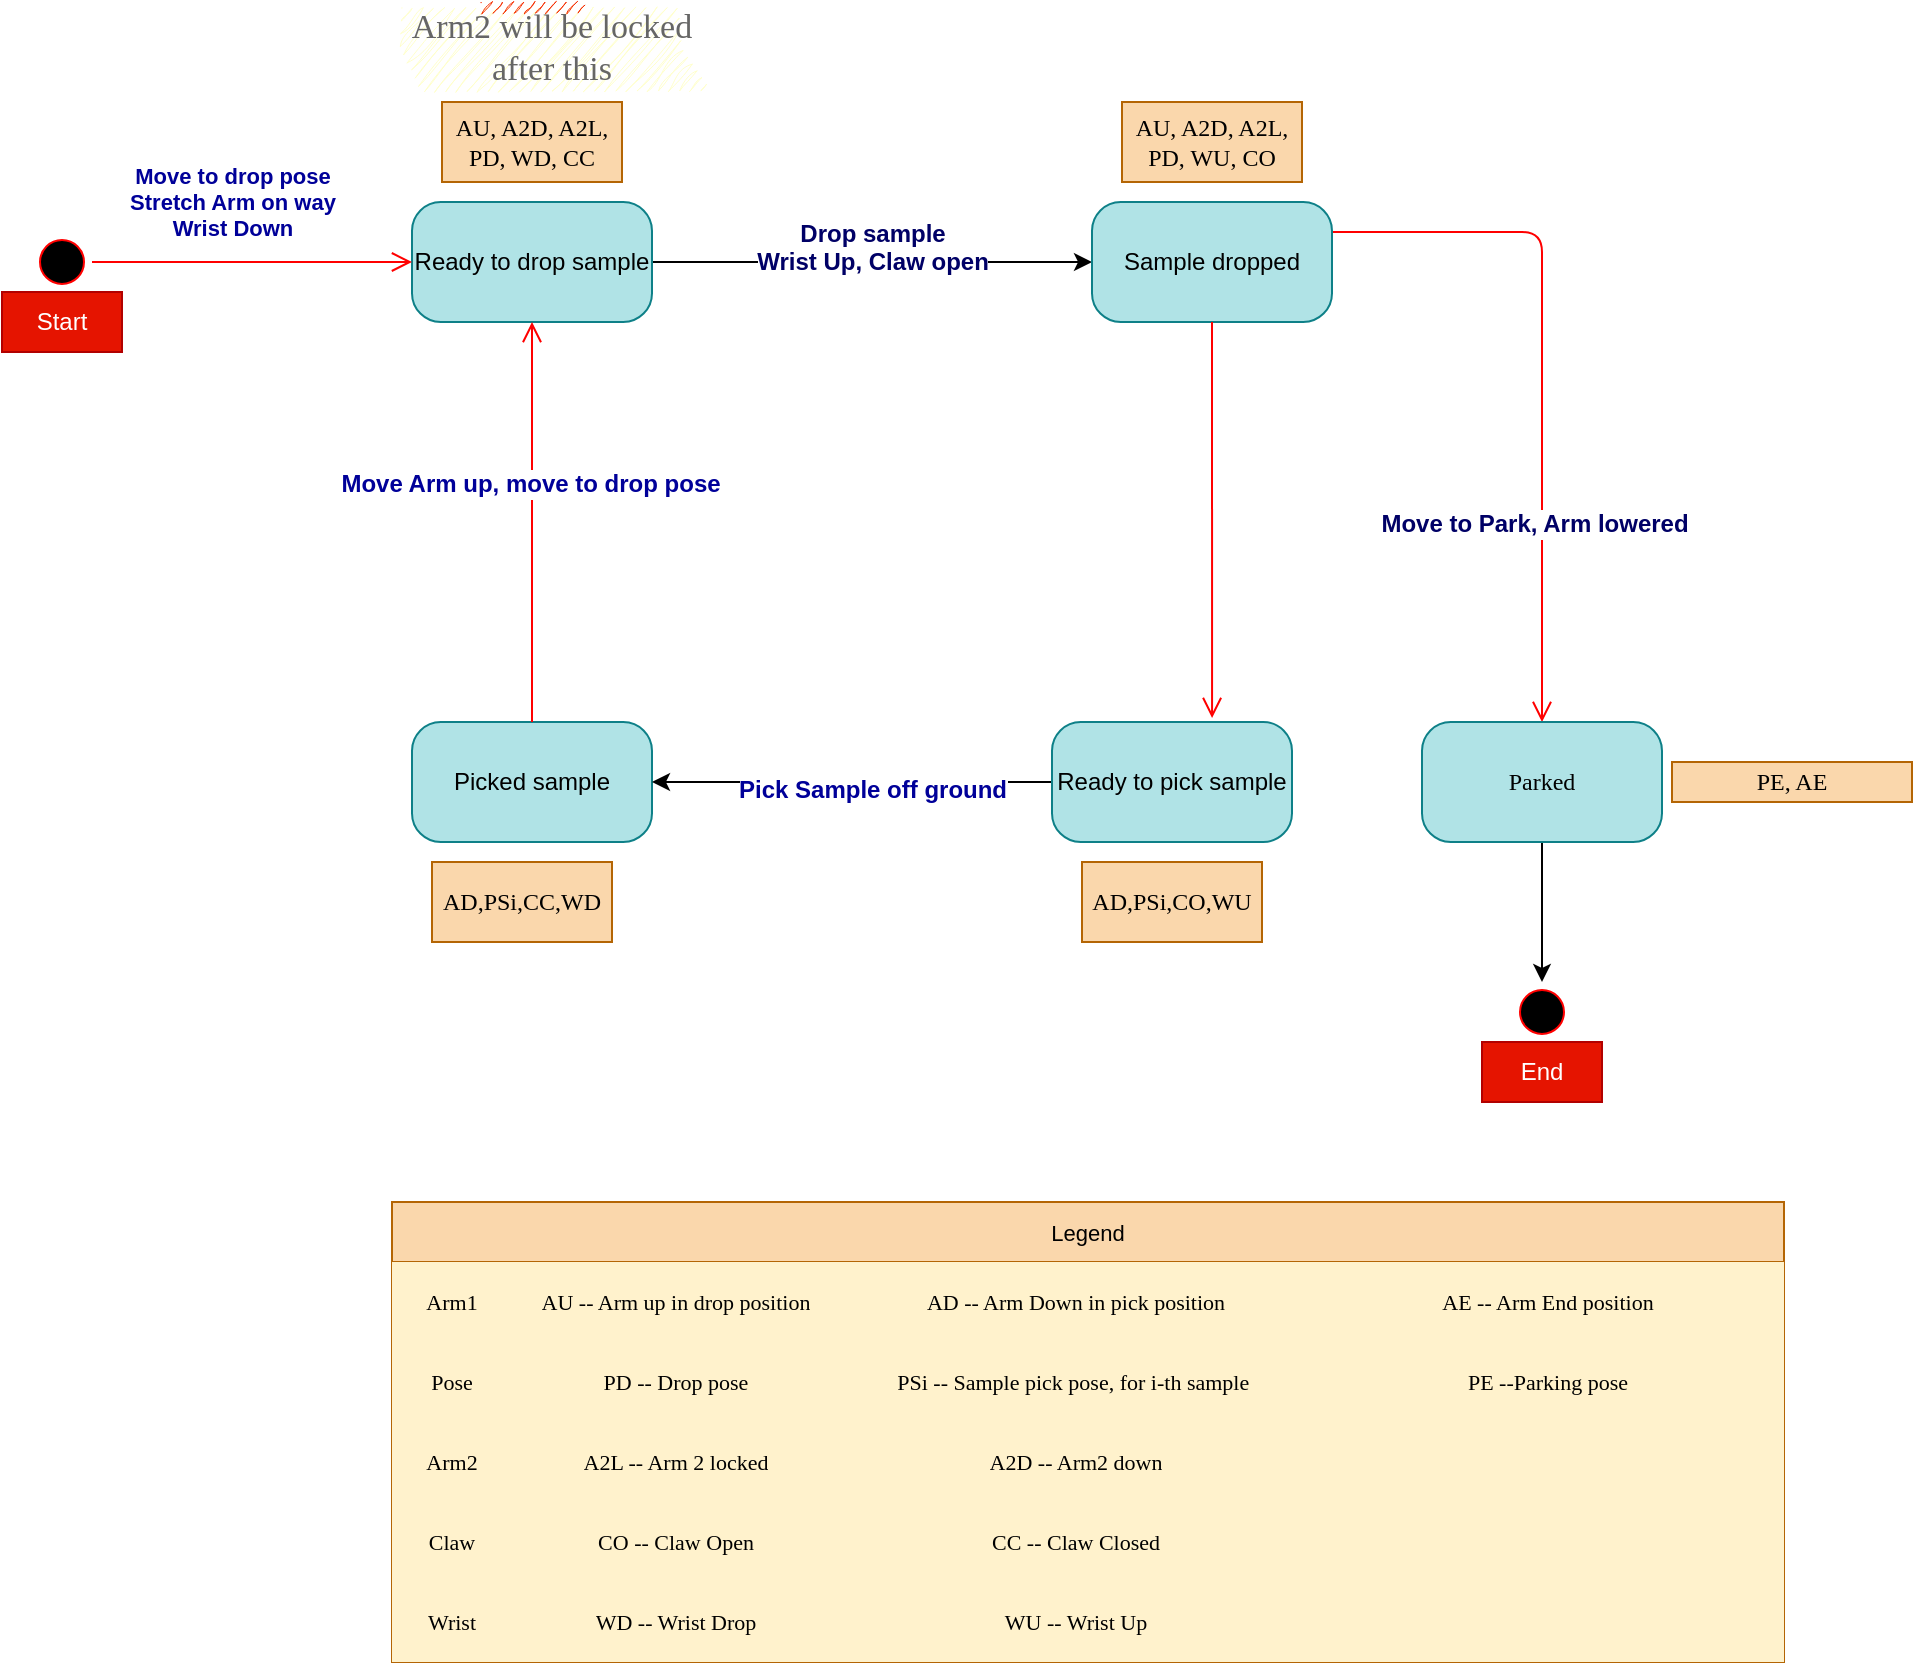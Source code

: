 <mxfile version="25.0.2" pages="2">
  <diagram name="Page-1" id="58cdce13-f638-feb5-8d6f-7d28b1aa9fa0">
    <mxGraphModel dx="1098" dy="822" grid="1" gridSize="10" guides="1" tooltips="1" connect="1" arrows="1" fold="1" page="1" pageScale="1" pageWidth="1100" pageHeight="850" background="none" math="0" shadow="0">
      <root>
        <mxCell id="0" />
        <mxCell id="1" parent="0" />
        <mxCell id="382b91b5511bd0f7-1" value="" style="ellipse;html=1;shape=startState;fillColor=#000000;strokeColor=#ff0000;rounded=1;shadow=0;comic=0;labelBackgroundColor=none;fontFamily=Verdana;fontSize=12;fontColor=#000000;align=center;direction=south;" parent="1" vertex="1">
          <mxGeometry x="50" y="135" width="30" height="30" as="geometry" />
        </mxCell>
        <mxCell id="382b91b5511bd0f7-5" value="&lt;span style=&quot;font-family: Helvetica;&quot;&gt;Picked sample&lt;/span&gt;" style="rounded=1;whiteSpace=wrap;html=1;arcSize=24;fillColor=#b0e3e6;strokeColor=#0e8088;shadow=0;comic=0;labelBackgroundColor=none;fontFamily=Verdana;fontSize=12;align=center;" parent="1" vertex="1">
          <mxGeometry x="240" y="380" width="120" height="60" as="geometry" />
        </mxCell>
        <mxCell id="01pO1KacWcKC29GbYGNJ-18" value="&#xa;&lt;span style=&quot;font-family: Helvetica; font-style: normal; font-variant-ligatures: normal; font-variant-caps: normal; letter-spacing: normal; orphans: 2; text-align: center; text-indent: 0px; text-transform: none; widows: 2; word-spacing: 0px; -webkit-text-stroke-width: 0px; white-space: nowrap; background-color: rgb(255, 255, 255); text-decoration-thickness: initial; text-decoration-style: initial; text-decoration-color: initial; float: none; display: inline !important;&quot;&gt;Drop sample&lt;/span&gt;&lt;div style=&quot;forced-color-adjust: none; font-family: Helvetica; font-style: normal; font-variant-ligatures: normal; font-variant-caps: normal; letter-spacing: normal; orphans: 2; text-align: center; text-indent: 0px; text-transform: none; widows: 2; word-spacing: 0px; -webkit-text-stroke-width: 0px; white-space: nowrap; text-decoration-thickness: initial; text-decoration-style: initial; text-decoration-color: initial;&quot;&gt;Wrist Up, Claw open&lt;/div&gt;&#xa;&#xa;" style="edgeStyle=orthogonalEdgeStyle;rounded=0;orthogonalLoop=1;jettySize=auto;html=1;entryX=0;entryY=0.5;entryDx=0;entryDy=0;fontColor=#000066;fontSize=12;fontStyle=1" edge="1" parent="1" source="382b91b5511bd0f7-6" target="382b91b5511bd0f7-7">
          <mxGeometry relative="1" as="geometry" />
        </mxCell>
        <mxCell id="382b91b5511bd0f7-6" value="&lt;div&gt;&lt;/div&gt;&lt;div&gt;&lt;span style=&quot;font-family: Helvetica;&quot;&gt;Ready to drop sample&lt;/span&gt;&lt;br&gt;&lt;/div&gt;" style="rounded=1;whiteSpace=wrap;html=1;arcSize=24;fillColor=#b0e3e6;strokeColor=#0e8088;shadow=0;comic=0;labelBackgroundColor=none;fontFamily=Verdana;fontSize=12;align=center;" parent="1" vertex="1">
          <mxGeometry x="240" y="120" width="120" height="60" as="geometry" />
        </mxCell>
        <mxCell id="3cde6dad864a17aa-3" style="edgeStyle=orthogonalEdgeStyle;html=1;exitX=1;exitY=0.25;entryX=0.5;entryY=0;labelBackgroundColor=none;endArrow=open;endSize=8;strokeColor=#ff0000;fontFamily=Verdana;fontSize=12;align=left;entryDx=0;entryDy=0;" parent="1" source="382b91b5511bd0f7-7" target="382b91b5511bd0f7-9" edge="1">
          <mxGeometry relative="1" as="geometry" />
        </mxCell>
        <mxCell id="01pO1KacWcKC29GbYGNJ-10" value="Move to Park, Arm lowered" style="edgeLabel;html=1;align=center;verticalAlign=middle;resizable=0;points=[];rounded=0;strokeColor=default;fontFamily=Helvetica;fontSize=12;fontColor=#000066;labelBackgroundColor=default;fontStyle=1" vertex="1" connectable="0" parent="3cde6dad864a17aa-3">
          <mxGeometry x="0.431" y="-4" relative="1" as="geometry">
            <mxPoint as="offset" />
          </mxGeometry>
        </mxCell>
        <mxCell id="382b91b5511bd0f7-7" value="&lt;span style=&quot;font-family: Helvetica;&quot;&gt;Sample dropped&lt;/span&gt;" style="rounded=1;whiteSpace=wrap;html=1;arcSize=24;fillColor=#b0e3e6;strokeColor=#0e8088;shadow=0;comic=0;labelBackgroundColor=none;fontFamily=Verdana;fontSize=12;align=center;" parent="1" vertex="1">
          <mxGeometry x="580" y="120" width="120" height="60" as="geometry" />
        </mxCell>
        <mxCell id="01pO1KacWcKC29GbYGNJ-11" style="edgeStyle=orthogonalEdgeStyle;rounded=0;orthogonalLoop=1;jettySize=auto;html=1;" edge="1" parent="1" source="382b91b5511bd0f7-9" target="01pO1KacWcKC29GbYGNJ-9">
          <mxGeometry relative="1" as="geometry" />
        </mxCell>
        <mxCell id="382b91b5511bd0f7-9" value="Parked" style="rounded=1;whiteSpace=wrap;html=1;arcSize=24;fillColor=#b0e3e6;strokeColor=#0e8088;shadow=0;comic=0;labelBackgroundColor=none;fontFamily=Verdana;fontSize=12;align=center;" parent="1" vertex="1">
          <mxGeometry x="745" y="380" width="120" height="60" as="geometry" />
        </mxCell>
        <mxCell id="2a3bc250acf0617d-9" style="edgeStyle=orthogonalEdgeStyle;html=1;labelBackgroundColor=none;endArrow=open;endSize=8;strokeColor=#ff0000;fontFamily=Verdana;fontSize=12;align=left;" parent="1" source="382b91b5511bd0f7-1" target="382b91b5511bd0f7-6" edge="1">
          <mxGeometry relative="1" as="geometry" />
        </mxCell>
        <mxCell id="01pO1KacWcKC29GbYGNJ-4" value="Move to drop pose&lt;div&gt;Stretch Arm on way&lt;/div&gt;&lt;div&gt;Wrist Down&lt;/div&gt;" style="edgeLabel;html=1;align=center;verticalAlign=middle;resizable=0;points=[];fontStyle=1;fontColor=#000099;" vertex="1" connectable="0" parent="2a3bc250acf0617d-9">
          <mxGeometry x="-0.225" y="-4" relative="1" as="geometry">
            <mxPoint x="8" y="-34" as="offset" />
          </mxGeometry>
        </mxCell>
        <mxCell id="2a3bc250acf0617d-11" style="edgeStyle=orthogonalEdgeStyle;html=1;entryX=0.667;entryY=-0.033;labelBackgroundColor=none;endArrow=open;endSize=8;strokeColor=#ff0000;fontFamily=Verdana;fontSize=12;align=left;exitX=0.5;exitY=1;entryDx=0;entryDy=0;entryPerimeter=0;" parent="1" source="382b91b5511bd0f7-7" target="01pO1KacWcKC29GbYGNJ-14" edge="1">
          <mxGeometry relative="1" as="geometry">
            <mxPoint x="520" y="300" as="sourcePoint" />
            <Array as="points" />
          </mxGeometry>
        </mxCell>
        <mxCell id="2a3bc250acf0617d-12" style="edgeStyle=orthogonalEdgeStyle;html=1;exitX=0.5;exitY=0;entryX=0.5;entryY=1;labelBackgroundColor=none;endArrow=open;endSize=8;strokeColor=#ff0000;fontFamily=Verdana;fontSize=12;align=left;entryDx=0;entryDy=0;exitDx=0;exitDy=0;" parent="1" source="382b91b5511bd0f7-5" target="382b91b5511bd0f7-6" edge="1">
          <mxGeometry relative="1" as="geometry" />
        </mxCell>
        <mxCell id="01pO1KacWcKC29GbYGNJ-20" value="Move Arm up, move to drop pose" style="edgeLabel;html=1;align=center;verticalAlign=middle;resizable=0;points=[];fontStyle=1;fontSize=12;fontColor=#000099;" vertex="1" connectable="0" parent="2a3bc250acf0617d-12">
          <mxGeometry x="0.19" y="1" relative="1" as="geometry">
            <mxPoint as="offset" />
          </mxGeometry>
        </mxCell>
        <mxCell id="01pO1KacWcKC29GbYGNJ-2" value="Start" style="text;html=1;align=center;verticalAlign=middle;whiteSpace=wrap;rounded=0;fillColor=#e51400;fontColor=#ffffff;strokeColor=#B20000;" vertex="1" parent="1">
          <mxGeometry x="35" y="165" width="60" height="30" as="geometry" />
        </mxCell>
        <mxCell id="01pO1KacWcKC29GbYGNJ-6" value="&lt;span style=&quot;font-family: Verdana;&quot;&gt;AU, A2D, A2L, PD, WD, CC&lt;/span&gt;" style="text;html=1;align=center;verticalAlign=middle;whiteSpace=wrap;rounded=0;fillColor=#fad7ac;strokeColor=#b46504;" vertex="1" parent="1">
          <mxGeometry x="255" y="70" width="90" height="40" as="geometry" />
        </mxCell>
        <mxCell id="01pO1KacWcKC29GbYGNJ-7" value="&lt;span style=&quot;font-family: Verdana;&quot;&gt;PE, AE&lt;/span&gt;" style="text;html=1;align=center;verticalAlign=middle;whiteSpace=wrap;rounded=0;fillColor=#fad7ac;strokeColor=#b46504;" vertex="1" parent="1">
          <mxGeometry x="870" y="400" width="120" height="20" as="geometry" />
        </mxCell>
        <mxCell id="01pO1KacWcKC29GbYGNJ-8" value="Arm2 will be locked after this" style="strokeWidth=1;shadow=0;dashed=0;align=center;html=1;shape=mxgraph.mockup.text.stickyNote2;fontColor=#666666;mainText=;fontSize=17;whiteSpace=wrap;fillColor=#ffffcc;strokeColor=#F62E00;fontFamily=Comic Sans MS;sketch=1;curveFitting=1;jiggle=2;" vertex="1" parent="1">
          <mxGeometry x="230" y="20" width="160" height="45" as="geometry" />
        </mxCell>
        <mxCell id="01pO1KacWcKC29GbYGNJ-9" value="" style="ellipse;html=1;shape=startState;fillColor=#000000;strokeColor=#ff0000;rounded=1;shadow=0;comic=0;labelBackgroundColor=none;fontFamily=Verdana;fontSize=12;fontColor=#000000;align=center;direction=south;" vertex="1" parent="1">
          <mxGeometry x="790" y="510" width="30" height="30" as="geometry" />
        </mxCell>
        <mxCell id="01pO1KacWcKC29GbYGNJ-12" value="End" style="text;html=1;align=center;verticalAlign=middle;whiteSpace=wrap;rounded=0;fillColor=#e51400;fontColor=#ffffff;strokeColor=#B20000;" vertex="1" parent="1">
          <mxGeometry x="775" y="540" width="60" height="30" as="geometry" />
        </mxCell>
        <mxCell id="01pO1KacWcKC29GbYGNJ-17" style="edgeStyle=orthogonalEdgeStyle;rounded=0;orthogonalLoop=1;jettySize=auto;html=1;entryX=1;entryY=0.5;entryDx=0;entryDy=0;" edge="1" parent="1" source="01pO1KacWcKC29GbYGNJ-14" target="382b91b5511bd0f7-5">
          <mxGeometry relative="1" as="geometry" />
        </mxCell>
        <mxCell id="01pO1KacWcKC29GbYGNJ-19" value="Pick Sample off ground" style="edgeLabel;html=1;align=center;verticalAlign=middle;resizable=0;points=[];fontStyle=1;fontSize=12;fontColor=#000099;" vertex="1" connectable="0" parent="01pO1KacWcKC29GbYGNJ-17">
          <mxGeometry x="-0.1" y="4" relative="1" as="geometry">
            <mxPoint as="offset" />
          </mxGeometry>
        </mxCell>
        <mxCell id="01pO1KacWcKC29GbYGNJ-14" value="&lt;span style=&quot;font-family: Helvetica;&quot;&gt;Ready to pick sample&lt;/span&gt;" style="rounded=1;whiteSpace=wrap;html=1;arcSize=24;fillColor=#b0e3e6;strokeColor=#0e8088;shadow=0;comic=0;labelBackgroundColor=none;fontFamily=Verdana;fontSize=12;align=center;" vertex="1" parent="1">
          <mxGeometry x="560" y="380" width="120" height="60" as="geometry" />
        </mxCell>
        <mxCell id="01pO1KacWcKC29GbYGNJ-15" value="&lt;span style=&quot;font-family: Verdana;&quot;&gt;AD,PSi,CO,WU&lt;/span&gt;" style="text;html=1;align=center;verticalAlign=middle;whiteSpace=wrap;rounded=0;fillColor=#fad7ac;strokeColor=#b46504;" vertex="1" parent="1">
          <mxGeometry x="575" y="450" width="90" height="40" as="geometry" />
        </mxCell>
        <mxCell id="01pO1KacWcKC29GbYGNJ-16" value="&lt;span style=&quot;font-family: Verdana;&quot;&gt;AD,PSi,CC,WD&lt;/span&gt;" style="text;html=1;align=center;verticalAlign=middle;whiteSpace=wrap;rounded=0;fillColor=#fad7ac;strokeColor=#b46504;" vertex="1" parent="1">
          <mxGeometry x="250" y="450" width="90" height="40" as="geometry" />
        </mxCell>
        <mxCell id="01pO1KacWcKC29GbYGNJ-63" value="Legend" style="shape=table;startSize=30;container=1;collapsible=0;childLayout=tableLayout;strokeColor=#b46504;fontSize=11;fillColor=#fad7ac;" vertex="1" parent="1">
          <mxGeometry x="230" y="620" width="696" height="230" as="geometry" />
        </mxCell>
        <mxCell id="01pO1KacWcKC29GbYGNJ-64" value="" style="shape=tableRow;horizontal=0;startSize=0;swimlaneHead=0;swimlaneBody=0;top=0;left=0;bottom=0;right=0;collapsible=0;dropTarget=0;points=[[0,0.5],[1,0.5]];portConstraint=eastwest;fontSize=11;fillColor=#fff2cc;strokeColor=#d6b656;fontFamily=Verdana;" vertex="1" parent="01pO1KacWcKC29GbYGNJ-63">
          <mxGeometry y="30" width="696" height="40" as="geometry" />
        </mxCell>
        <mxCell id="01pO1KacWcKC29GbYGNJ-65" value="Arm1" style="shape=partialRectangle;html=1;whiteSpace=wrap;connectable=0;overflow=hidden;top=0;left=0;bottom=0;right=0;pointerEvents=1;fontSize=11;fillColor=#fff2cc;strokeColor=#d6b656;fontFamily=Verdana;" vertex="1" parent="01pO1KacWcKC29GbYGNJ-64">
          <mxGeometry width="60" height="40" as="geometry">
            <mxRectangle width="60" height="40" as="alternateBounds" />
          </mxGeometry>
        </mxCell>
        <mxCell id="01pO1KacWcKC29GbYGNJ-66" value="AU -- Arm up in drop position" style="shape=partialRectangle;html=1;whiteSpace=wrap;connectable=0;overflow=hidden;top=0;left=0;bottom=0;right=0;pointerEvents=1;fontSize=11;fillColor=#fff2cc;strokeColor=#d6b656;fontFamily=Verdana;" vertex="1" parent="01pO1KacWcKC29GbYGNJ-64">
          <mxGeometry x="60" width="164" height="40" as="geometry">
            <mxRectangle width="164" height="40" as="alternateBounds" />
          </mxGeometry>
        </mxCell>
        <mxCell id="01pO1KacWcKC29GbYGNJ-67" value="AD -- Arm Down in pick position" style="shape=partialRectangle;html=1;whiteSpace=wrap;connectable=0;overflow=hidden;top=0;left=0;bottom=0;right=0;pointerEvents=1;fontSize=11;fillColor=#fff2cc;strokeColor=#d6b656;fontFamily=Verdana;" vertex="1" parent="01pO1KacWcKC29GbYGNJ-64">
          <mxGeometry x="224" width="236" height="40" as="geometry">
            <mxRectangle width="236" height="40" as="alternateBounds" />
          </mxGeometry>
        </mxCell>
        <mxCell id="01pO1KacWcKC29GbYGNJ-98" value="AE -- Arm End position" style="shape=partialRectangle;html=1;whiteSpace=wrap;connectable=0;overflow=hidden;top=0;left=0;bottom=0;right=0;pointerEvents=1;fontSize=11;fillColor=#fff2cc;strokeColor=#d6b656;fontFamily=Verdana;" vertex="1" parent="01pO1KacWcKC29GbYGNJ-64">
          <mxGeometry x="460" width="236" height="40" as="geometry">
            <mxRectangle width="236" height="40" as="alternateBounds" />
          </mxGeometry>
        </mxCell>
        <mxCell id="01pO1KacWcKC29GbYGNJ-68" value="" style="shape=tableRow;horizontal=0;startSize=0;swimlaneHead=0;swimlaneBody=0;top=0;left=0;bottom=0;right=0;collapsible=0;dropTarget=0;points=[[0,0.5],[1,0.5]];portConstraint=eastwest;fontSize=11;fillColor=#fff2cc;strokeColor=#d6b656;fontFamily=Verdana;" vertex="1" parent="01pO1KacWcKC29GbYGNJ-63">
          <mxGeometry y="70" width="696" height="40" as="geometry" />
        </mxCell>
        <mxCell id="01pO1KacWcKC29GbYGNJ-69" value="Pose" style="shape=partialRectangle;html=1;whiteSpace=wrap;connectable=0;overflow=hidden;top=0;left=0;bottom=0;right=0;pointerEvents=1;fontSize=11;fillColor=#fff2cc;strokeColor=#d6b656;fontFamily=Verdana;" vertex="1" parent="01pO1KacWcKC29GbYGNJ-68">
          <mxGeometry width="60" height="40" as="geometry">
            <mxRectangle width="60" height="40" as="alternateBounds" />
          </mxGeometry>
        </mxCell>
        <mxCell id="01pO1KacWcKC29GbYGNJ-70" value="PD -- Drop pose" style="shape=partialRectangle;html=1;whiteSpace=wrap;connectable=0;overflow=hidden;top=0;left=0;bottom=0;right=0;pointerEvents=1;fontSize=11;fillColor=#fff2cc;strokeColor=#d6b656;fontFamily=Verdana;" vertex="1" parent="01pO1KacWcKC29GbYGNJ-68">
          <mxGeometry x="60" width="164" height="40" as="geometry">
            <mxRectangle width="164" height="40" as="alternateBounds" />
          </mxGeometry>
        </mxCell>
        <mxCell id="01pO1KacWcKC29GbYGNJ-71" value="PSi -- Sample pick pose, for i-th sample&amp;nbsp;" style="shape=partialRectangle;html=1;whiteSpace=wrap;connectable=0;overflow=hidden;top=0;left=0;bottom=0;right=0;pointerEvents=1;fontSize=11;fillColor=#fff2cc;strokeColor=#d6b656;fontFamily=Verdana;" vertex="1" parent="01pO1KacWcKC29GbYGNJ-68">
          <mxGeometry x="224" width="236" height="40" as="geometry">
            <mxRectangle width="236" height="40" as="alternateBounds" />
          </mxGeometry>
        </mxCell>
        <mxCell id="01pO1KacWcKC29GbYGNJ-99" value="PE --Parking pose" style="shape=partialRectangle;html=1;whiteSpace=wrap;connectable=0;overflow=hidden;top=0;left=0;bottom=0;right=0;pointerEvents=1;fontSize=11;fillColor=#fff2cc;strokeColor=#d6b656;fontFamily=Verdana;" vertex="1" parent="01pO1KacWcKC29GbYGNJ-68">
          <mxGeometry x="460" width="236" height="40" as="geometry">
            <mxRectangle width="236" height="40" as="alternateBounds" />
          </mxGeometry>
        </mxCell>
        <mxCell id="01pO1KacWcKC29GbYGNJ-72" value="" style="shape=tableRow;horizontal=0;startSize=0;swimlaneHead=0;swimlaneBody=0;top=0;left=0;bottom=0;right=0;collapsible=0;dropTarget=0;points=[[0,0.5],[1,0.5]];portConstraint=eastwest;fontSize=11;fillColor=#fff2cc;strokeColor=#d6b656;fontFamily=Verdana;" vertex="1" parent="01pO1KacWcKC29GbYGNJ-63">
          <mxGeometry y="110" width="696" height="40" as="geometry" />
        </mxCell>
        <mxCell id="01pO1KacWcKC29GbYGNJ-73" value="Arm2" style="shape=partialRectangle;html=1;whiteSpace=wrap;connectable=0;overflow=hidden;top=0;left=0;bottom=0;right=0;pointerEvents=1;fontSize=11;fillColor=#fff2cc;strokeColor=#d6b656;fontFamily=Verdana;" vertex="1" parent="01pO1KacWcKC29GbYGNJ-72">
          <mxGeometry width="60" height="40" as="geometry">
            <mxRectangle width="60" height="40" as="alternateBounds" />
          </mxGeometry>
        </mxCell>
        <mxCell id="01pO1KacWcKC29GbYGNJ-74" value="A2L -- Arm 2 locked" style="shape=partialRectangle;html=1;whiteSpace=wrap;connectable=0;overflow=hidden;top=0;left=0;bottom=0;right=0;pointerEvents=1;fontSize=11;fillColor=#fff2cc;strokeColor=#d6b656;fontFamily=Verdana;" vertex="1" parent="01pO1KacWcKC29GbYGNJ-72">
          <mxGeometry x="60" width="164" height="40" as="geometry">
            <mxRectangle width="164" height="40" as="alternateBounds" />
          </mxGeometry>
        </mxCell>
        <mxCell id="01pO1KacWcKC29GbYGNJ-75" value="A2D -- Arm2 down" style="shape=partialRectangle;html=1;whiteSpace=wrap;connectable=0;overflow=hidden;top=0;left=0;bottom=0;right=0;pointerEvents=1;fontSize=11;fillColor=#fff2cc;strokeColor=#d6b656;fontFamily=Verdana;" vertex="1" parent="01pO1KacWcKC29GbYGNJ-72">
          <mxGeometry x="224" width="236" height="40" as="geometry">
            <mxRectangle width="236" height="40" as="alternateBounds" />
          </mxGeometry>
        </mxCell>
        <mxCell id="01pO1KacWcKC29GbYGNJ-100" style="shape=partialRectangle;html=1;whiteSpace=wrap;connectable=0;overflow=hidden;top=0;left=0;bottom=0;right=0;pointerEvents=1;fontSize=11;fillColor=#fff2cc;strokeColor=#d6b656;fontFamily=Verdana;" vertex="1" parent="01pO1KacWcKC29GbYGNJ-72">
          <mxGeometry x="460" width="236" height="40" as="geometry">
            <mxRectangle width="236" height="40" as="alternateBounds" />
          </mxGeometry>
        </mxCell>
        <mxCell id="01pO1KacWcKC29GbYGNJ-76" style="shape=tableRow;horizontal=0;startSize=0;swimlaneHead=0;swimlaneBody=0;top=0;left=0;bottom=0;right=0;collapsible=0;dropTarget=0;points=[[0,0.5],[1,0.5]];portConstraint=eastwest;fontSize=11;fillColor=#fff2cc;strokeColor=#d6b656;fontFamily=Verdana;" vertex="1" parent="01pO1KacWcKC29GbYGNJ-63">
          <mxGeometry y="150" width="696" height="40" as="geometry" />
        </mxCell>
        <mxCell id="01pO1KacWcKC29GbYGNJ-77" value="Claw" style="shape=partialRectangle;html=1;whiteSpace=wrap;connectable=0;overflow=hidden;top=0;left=0;bottom=0;right=0;pointerEvents=1;fontSize=11;fillColor=#fff2cc;strokeColor=#d6b656;fontFamily=Verdana;" vertex="1" parent="01pO1KacWcKC29GbYGNJ-76">
          <mxGeometry width="60" height="40" as="geometry">
            <mxRectangle width="60" height="40" as="alternateBounds" />
          </mxGeometry>
        </mxCell>
        <mxCell id="01pO1KacWcKC29GbYGNJ-78" value="CO -- Claw Open" style="shape=partialRectangle;html=1;whiteSpace=wrap;connectable=0;overflow=hidden;top=0;left=0;bottom=0;right=0;pointerEvents=1;fontSize=11;fillColor=#fff2cc;strokeColor=#d6b656;fontFamily=Verdana;" vertex="1" parent="01pO1KacWcKC29GbYGNJ-76">
          <mxGeometry x="60" width="164" height="40" as="geometry">
            <mxRectangle width="164" height="40" as="alternateBounds" />
          </mxGeometry>
        </mxCell>
        <mxCell id="01pO1KacWcKC29GbYGNJ-79" value="CC -- Claw Closed" style="shape=partialRectangle;html=1;whiteSpace=wrap;connectable=0;overflow=hidden;top=0;left=0;bottom=0;right=0;pointerEvents=1;fontSize=11;fillColor=#fff2cc;strokeColor=#d6b656;fontFamily=Verdana;" vertex="1" parent="01pO1KacWcKC29GbYGNJ-76">
          <mxGeometry x="224" width="236" height="40" as="geometry">
            <mxRectangle width="236" height="40" as="alternateBounds" />
          </mxGeometry>
        </mxCell>
        <mxCell id="01pO1KacWcKC29GbYGNJ-101" style="shape=partialRectangle;html=1;whiteSpace=wrap;connectable=0;overflow=hidden;top=0;left=0;bottom=0;right=0;pointerEvents=1;fontSize=11;fillColor=#fff2cc;strokeColor=#d6b656;fontFamily=Verdana;" vertex="1" parent="01pO1KacWcKC29GbYGNJ-76">
          <mxGeometry x="460" width="236" height="40" as="geometry">
            <mxRectangle width="236" height="40" as="alternateBounds" />
          </mxGeometry>
        </mxCell>
        <mxCell id="01pO1KacWcKC29GbYGNJ-80" style="shape=tableRow;horizontal=0;startSize=0;swimlaneHead=0;swimlaneBody=0;top=0;left=0;bottom=0;right=0;collapsible=0;dropTarget=0;points=[[0,0.5],[1,0.5]];portConstraint=eastwest;fontSize=11;fillColor=#fff2cc;strokeColor=#d6b656;fontFamily=Verdana;" vertex="1" parent="01pO1KacWcKC29GbYGNJ-63">
          <mxGeometry y="190" width="696" height="40" as="geometry" />
        </mxCell>
        <mxCell id="01pO1KacWcKC29GbYGNJ-81" value="Wrist" style="shape=partialRectangle;html=1;whiteSpace=wrap;connectable=0;overflow=hidden;top=0;left=0;bottom=0;right=0;pointerEvents=1;fontSize=11;fillColor=#fff2cc;strokeColor=#d6b656;fontFamily=Verdana;" vertex="1" parent="01pO1KacWcKC29GbYGNJ-80">
          <mxGeometry width="60" height="40" as="geometry">
            <mxRectangle width="60" height="40" as="alternateBounds" />
          </mxGeometry>
        </mxCell>
        <mxCell id="01pO1KacWcKC29GbYGNJ-82" value="WD -- Wrist Drop" style="shape=partialRectangle;html=1;whiteSpace=wrap;connectable=0;overflow=hidden;top=0;left=0;bottom=0;right=0;pointerEvents=1;fontSize=11;fillColor=#fff2cc;strokeColor=#d6b656;fontFamily=Verdana;" vertex="1" parent="01pO1KacWcKC29GbYGNJ-80">
          <mxGeometry x="60" width="164" height="40" as="geometry">
            <mxRectangle width="164" height="40" as="alternateBounds" />
          </mxGeometry>
        </mxCell>
        <mxCell id="01pO1KacWcKC29GbYGNJ-83" value="WU -- Wrist Up" style="shape=partialRectangle;html=1;whiteSpace=wrap;connectable=0;overflow=hidden;top=0;left=0;bottom=0;right=0;pointerEvents=1;fontSize=11;fillColor=#fff2cc;strokeColor=#d6b656;fontFamily=Verdana;" vertex="1" parent="01pO1KacWcKC29GbYGNJ-80">
          <mxGeometry x="224" width="236" height="40" as="geometry">
            <mxRectangle width="236" height="40" as="alternateBounds" />
          </mxGeometry>
        </mxCell>
        <mxCell id="01pO1KacWcKC29GbYGNJ-102" style="shape=partialRectangle;html=1;whiteSpace=wrap;connectable=0;overflow=hidden;top=0;left=0;bottom=0;right=0;pointerEvents=1;fontSize=11;fillColor=#fff2cc;strokeColor=#d6b656;fontFamily=Verdana;" vertex="1" parent="01pO1KacWcKC29GbYGNJ-80">
          <mxGeometry x="460" width="236" height="40" as="geometry">
            <mxRectangle width="236" height="40" as="alternateBounds" />
          </mxGeometry>
        </mxCell>
        <mxCell id="01pO1KacWcKC29GbYGNJ-103" value="&lt;span style=&quot;font-family: Verdana;&quot;&gt;AU, A2D, A2L, PD, WU, CO&lt;/span&gt;" style="text;html=1;align=center;verticalAlign=middle;whiteSpace=wrap;rounded=0;fillColor=#fad7ac;strokeColor=#b46504;" vertex="1" parent="1">
          <mxGeometry x="595" y="70" width="90" height="40" as="geometry" />
        </mxCell>
      </root>
    </mxGraphModel>
  </diagram>
  <diagram id="7qD2IVargYKgmIzAcpHm" name="MRC">
    <mxGraphModel dx="1098" dy="822" grid="1" gridSize="10" guides="1" tooltips="1" connect="1" arrows="1" fold="1" page="1" pageScale="1" pageWidth="850" pageHeight="1100" math="0" shadow="0">
      <root>
        <mxCell id="0" />
        <mxCell id="1" parent="0" />
        <mxCell id="RKtwyQ4oSzrwYHvSlKE--1" value="" style="ellipse;html=1;shape=startState;fillColor=#000000;strokeColor=#ff0000;rounded=1;shadow=0;comic=0;labelBackgroundColor=none;fontFamily=Verdana;fontSize=11;fontColor=#000000;align=center;direction=south;fontStyle=1" vertex="1" parent="1">
          <mxGeometry x="50" y="135" width="30" height="30" as="geometry" />
        </mxCell>
        <mxCell id="RKtwyQ4oSzrwYHvSlKE--3" value="" style="edgeStyle=orthogonalEdgeStyle;rounded=0;orthogonalLoop=1;jettySize=auto;html=1;entryX=0;entryY=0.5;entryDx=0;entryDy=0;fontColor=#000066;fontSize=11;fontStyle=1" edge="1" parent="1" source="RKtwyQ4oSzrwYHvSlKE--4" target="RKtwyQ4oSzrwYHvSlKE--7">
          <mxGeometry relative="1" as="geometry" />
        </mxCell>
        <mxCell id="RKtwyQ4oSzrwYHvSlKE--31" value="Read April Tag" style="edgeLabel;html=1;align=center;verticalAlign=middle;resizable=0;points=[];" vertex="1" connectable="0" parent="RKtwyQ4oSzrwYHvSlKE--3">
          <mxGeometry x="0.273" y="-1" relative="1" as="geometry">
            <mxPoint as="offset" />
          </mxGeometry>
        </mxCell>
        <mxCell id="RKtwyQ4oSzrwYHvSlKE--4" value="&lt;div&gt;&lt;/div&gt;&lt;div&gt;&lt;span style=&quot;font-family: Helvetica;&quot;&gt;Deadwheel based Pose&lt;/span&gt;&lt;br&gt;&lt;/div&gt;" style="rounded=1;whiteSpace=wrap;html=1;arcSize=24;fillColor=#b0e3e6;strokeColor=#0e8088;shadow=0;comic=0;labelBackgroundColor=none;fontFamily=Verdana;fontSize=11;align=center;fontStyle=1" vertex="1" parent="1">
          <mxGeometry x="240" y="120" width="120" height="60" as="geometry" />
        </mxCell>
        <mxCell id="RKtwyQ4oSzrwYHvSlKE--27" style="edgeStyle=orthogonalEdgeStyle;rounded=0;orthogonalLoop=1;jettySize=auto;html=1;fontSize=11;fontStyle=1" edge="1" parent="1" source="RKtwyQ4oSzrwYHvSlKE--7" target="RKtwyQ4oSzrwYHvSlKE--19">
          <mxGeometry relative="1" as="geometry" />
        </mxCell>
        <mxCell id="RKtwyQ4oSzrwYHvSlKE--29" value="[April Tag not read or robot pose off less than error margin]&lt;div&gt;&lt;br&gt;&lt;/div&gt;&lt;div&gt;Do Nothing&lt;/div&gt;" style="edgeLabel;html=1;align=center;verticalAlign=middle;resizable=0;points=[];fontSize=11;fontStyle=1" vertex="1" connectable="0" parent="RKtwyQ4oSzrwYHvSlKE--27">
          <mxGeometry x="0.179" y="-2" relative="1" as="geometry">
            <mxPoint x="17" y="80" as="offset" />
          </mxGeometry>
        </mxCell>
        <mxCell id="RKtwyQ4oSzrwYHvSlKE--7" value="&lt;span style=&quot;font-family: Helvetica;&quot;&gt;April Tag Read&lt;/span&gt;" style="rounded=1;whiteSpace=wrap;html=1;arcSize=24;fillColor=#b0e3e6;strokeColor=#0e8088;shadow=0;comic=0;labelBackgroundColor=none;fontFamily=Verdana;fontSize=11;align=center;fontStyle=1" vertex="1" parent="1">
          <mxGeometry x="580" y="120" width="120" height="60" as="geometry" />
        </mxCell>
        <mxCell id="RKtwyQ4oSzrwYHvSlKE--10" style="edgeStyle=orthogonalEdgeStyle;html=1;labelBackgroundColor=none;endArrow=open;endSize=8;strokeColor=#ff0000;fontFamily=Verdana;fontSize=11;align=left;fontStyle=1" edge="1" parent="1" source="RKtwyQ4oSzrwYHvSlKE--1" target="RKtwyQ4oSzrwYHvSlKE--4">
          <mxGeometry relative="1" as="geometry" />
        </mxCell>
        <mxCell id="RKtwyQ4oSzrwYHvSlKE--30" value="&lt;span style=&quot;font-weight: 700; text-wrap: wrap; background-color: rgb(251, 251, 251);&quot;&gt;Move based off Deadwheel&lt;/span&gt;" style="edgeLabel;html=1;align=center;verticalAlign=middle;resizable=0;points=[];" vertex="1" connectable="0" parent="RKtwyQ4oSzrwYHvSlKE--10">
          <mxGeometry x="-0.188" y="1" relative="1" as="geometry">
            <mxPoint as="offset" />
          </mxGeometry>
        </mxCell>
        <mxCell id="RKtwyQ4oSzrwYHvSlKE--12" style="edgeStyle=orthogonalEdgeStyle;html=1;entryX=0.667;entryY=-0.033;labelBackgroundColor=none;endArrow=open;endSize=8;strokeColor=#ff0000;fontFamily=Verdana;fontSize=11;align=left;exitX=0.5;exitY=1;entryDx=0;entryDy=0;entryPerimeter=0;fontStyle=1" edge="1" parent="1" source="RKtwyQ4oSzrwYHvSlKE--7" target="RKtwyQ4oSzrwYHvSlKE--23">
          <mxGeometry relative="1" as="geometry">
            <mxPoint x="520" y="300" as="sourcePoint" />
            <Array as="points" />
          </mxGeometry>
        </mxCell>
        <mxCell id="RKtwyQ4oSzrwYHvSlKE--28" value="[April Tag read and robot pose off more than error margin]&lt;div&gt;&lt;br&gt;&lt;/div&gt;&lt;div&gt;Move based off error&lt;/div&gt;" style="edgeLabel;html=1;align=center;verticalAlign=middle;resizable=0;points=[];fontSize=11;fontStyle=1" vertex="1" connectable="0" parent="RKtwyQ4oSzrwYHvSlKE--12">
          <mxGeometry x="0.148" y="-2" relative="1" as="geometry">
            <mxPoint x="-132" y="15" as="offset" />
          </mxGeometry>
        </mxCell>
        <mxCell id="RKtwyQ4oSzrwYHvSlKE--15" value="Start Pose" style="text;html=1;align=center;verticalAlign=middle;whiteSpace=wrap;rounded=0;fillColor=#e51400;fontColor=#ffffff;strokeColor=#B20000;fontSize=11;fontStyle=1" vertex="1" parent="1">
          <mxGeometry x="35" y="165" width="60" height="30" as="geometry" />
        </mxCell>
        <mxCell id="RKtwyQ4oSzrwYHvSlKE--19" value="" style="ellipse;html=1;shape=startState;fillColor=#000000;strokeColor=#ff0000;rounded=1;shadow=0;comic=0;labelBackgroundColor=none;fontFamily=Verdana;fontSize=11;fontColor=#000000;align=center;direction=south;fontStyle=1" vertex="1" parent="1">
          <mxGeometry x="775" y="400" width="30" height="30" as="geometry" />
        </mxCell>
        <mxCell id="RKtwyQ4oSzrwYHvSlKE--20" value="End Pose" style="text;html=1;align=center;verticalAlign=middle;whiteSpace=wrap;rounded=0;fillColor=#e51400;fontColor=#ffffff;strokeColor=#B20000;fontSize=11;fontStyle=1" vertex="1" parent="1">
          <mxGeometry x="760" y="430" width="60" height="30" as="geometry" />
        </mxCell>
        <mxCell id="RKtwyQ4oSzrwYHvSlKE--21" style="edgeStyle=orthogonalEdgeStyle;rounded=0;orthogonalLoop=1;jettySize=auto;html=1;entryX=0;entryY=0.5;entryDx=0;entryDy=0;fontSize=11;fontStyle=1" edge="1" parent="1" source="RKtwyQ4oSzrwYHvSlKE--23" target="RKtwyQ4oSzrwYHvSlKE--20">
          <mxGeometry relative="1" as="geometry">
            <mxPoint x="340" y="530" as="targetPoint" />
          </mxGeometry>
        </mxCell>
        <mxCell id="RKtwyQ4oSzrwYHvSlKE--23" value="&lt;span style=&quot;font-family: Helvetica;&quot;&gt;April Tag based Pose&lt;/span&gt;" style="rounded=1;whiteSpace=wrap;html=1;arcSize=24;fillColor=#b0e3e6;strokeColor=#0e8088;shadow=0;comic=0;labelBackgroundColor=none;fontFamily=Verdana;fontSize=11;align=center;fontStyle=1" vertex="1" parent="1">
          <mxGeometry x="330" y="415" width="120" height="60" as="geometry" />
        </mxCell>
        <mxCell id="RKtwyQ4oSzrwYHvSlKE--33" value="Move Read Correct Cycle" style="text;html=1;align=center;verticalAlign=middle;whiteSpace=wrap;rounded=0;fillColor=#cdeb8b;strokeColor=#36393d;fontColor=#000066;fontStyle=1;fontSize=16;" vertex="1" parent="1">
          <mxGeometry x="300" y="570" width="390" height="30" as="geometry" />
        </mxCell>
      </root>
    </mxGraphModel>
  </diagram>
</mxfile>
